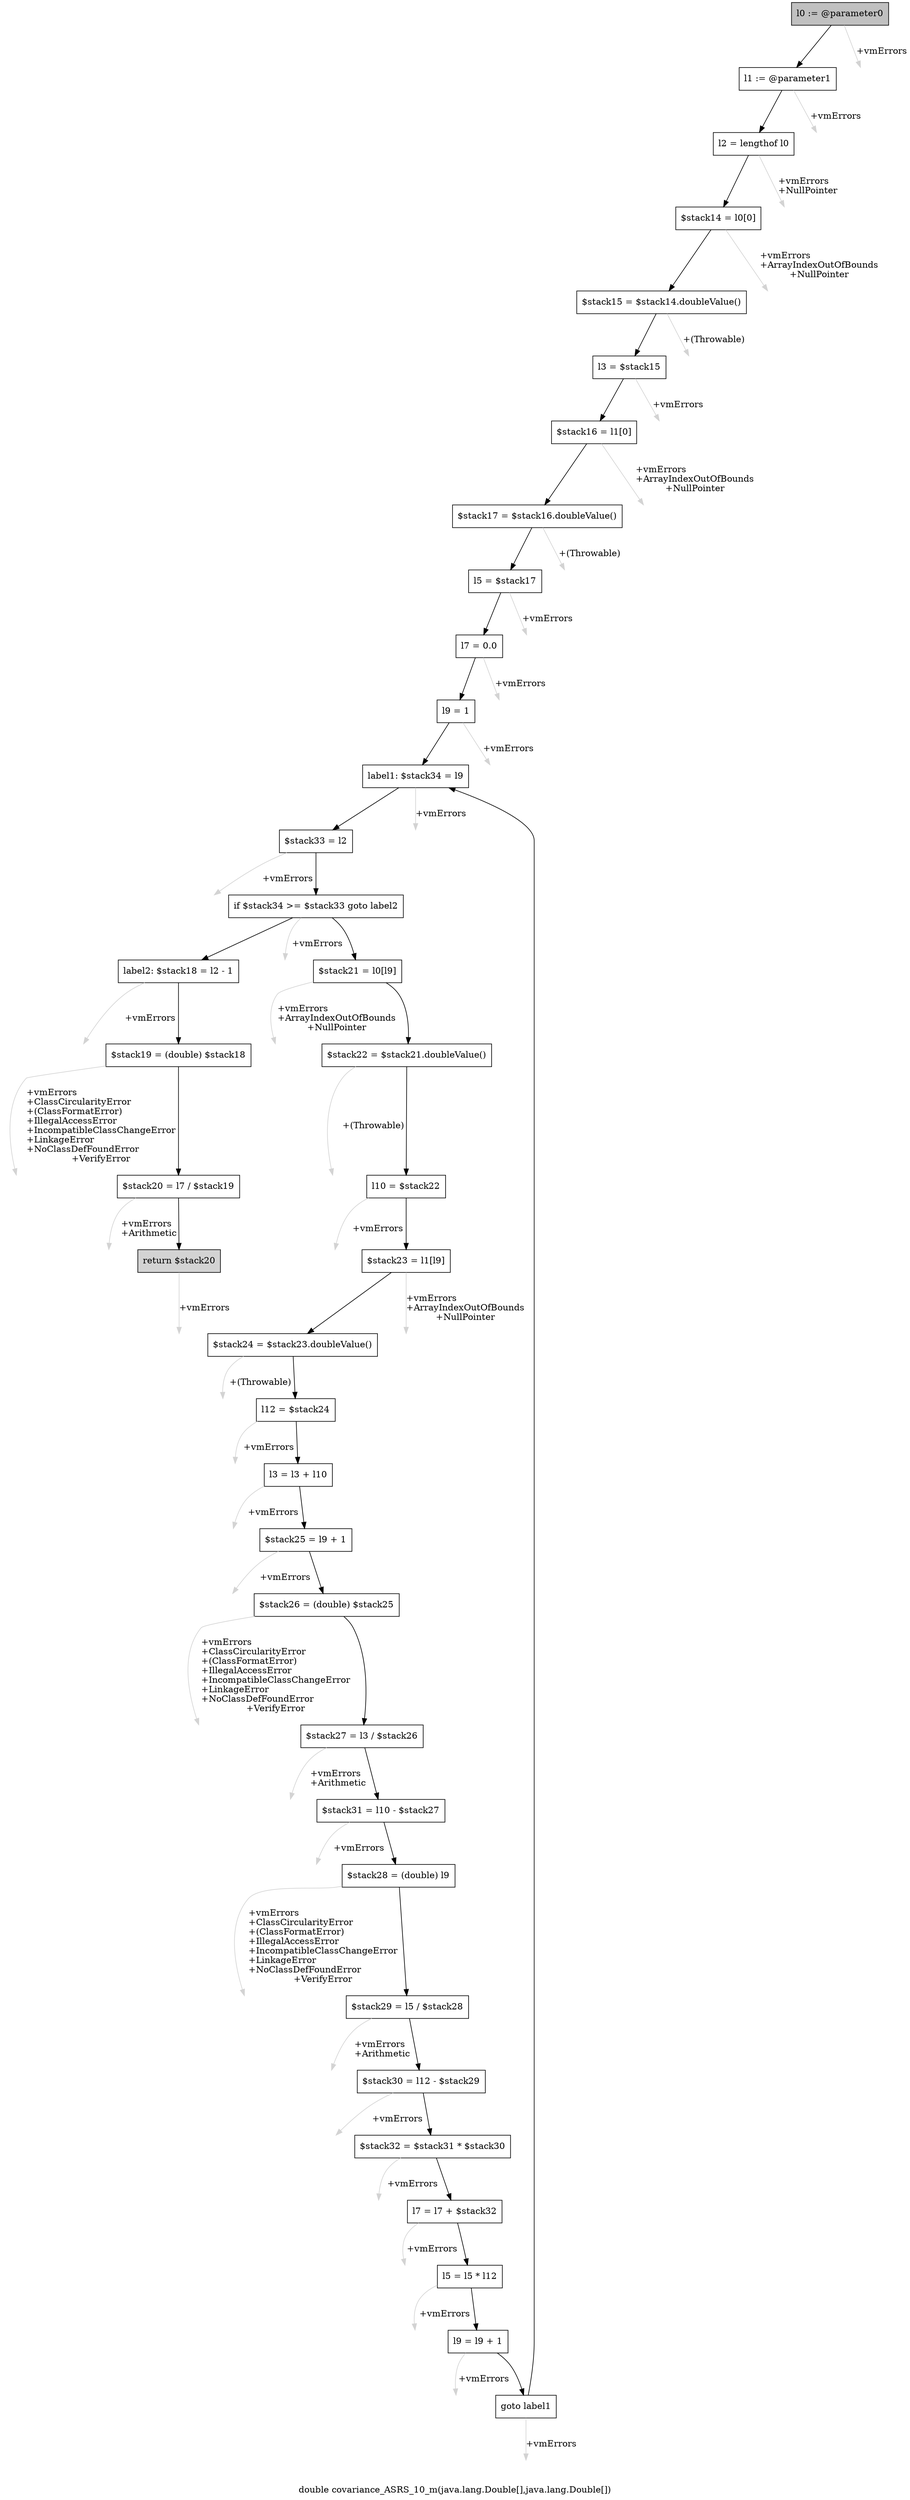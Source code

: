 digraph "double covariance_ASRS_10_m(java.lang.Double[],java.lang.Double[])" {
    label="double covariance_ASRS_10_m(java.lang.Double[],java.lang.Double[])";
    node [shape=box];
    "0" [style=filled,fillcolor=gray,label="l0 := @parameter0",];
    "1" [label="l1 := @parameter1",];
    "0"->"1" [color=black,];
    "37" [style=invis,label="Esc",];
    "0"->"37" [color=lightgray,label="\l+vmErrors",];
    "2" [label="l2 = lengthof l0",];
    "1"->"2" [color=black,];
    "38" [style=invis,label="Esc",];
    "1"->"38" [color=lightgray,label="\l+vmErrors",];
    "3" [label="$stack14 = l0[0]",];
    "2"->"3" [color=black,];
    "39" [style=invis,label="Esc",];
    "2"->"39" [color=lightgray,label="\l+vmErrors\l+NullPointer",];
    "4" [label="$stack15 = $stack14.doubleValue()",];
    "3"->"4" [color=black,];
    "40" [style=invis,label="Esc",];
    "3"->"40" [color=lightgray,label="\l+vmErrors\l+ArrayIndexOutOfBounds\l+NullPointer",];
    "5" [label="l3 = $stack15",];
    "4"->"5" [color=black,];
    "41" [style=invis,label="Esc",];
    "4"->"41" [color=lightgray,label="\l+(Throwable)",];
    "6" [label="$stack16 = l1[0]",];
    "5"->"6" [color=black,];
    "42" [style=invis,label="Esc",];
    "5"->"42" [color=lightgray,label="\l+vmErrors",];
    "7" [label="$stack17 = $stack16.doubleValue()",];
    "6"->"7" [color=black,];
    "43" [style=invis,label="Esc",];
    "6"->"43" [color=lightgray,label="\l+vmErrors\l+ArrayIndexOutOfBounds\l+NullPointer",];
    "8" [label="l5 = $stack17",];
    "7"->"8" [color=black,];
    "44" [style=invis,label="Esc",];
    "7"->"44" [color=lightgray,label="\l+(Throwable)",];
    "9" [label="l7 = 0.0",];
    "8"->"9" [color=black,];
    "45" [style=invis,label="Esc",];
    "8"->"45" [color=lightgray,label="\l+vmErrors",];
    "10" [label="l9 = 1",];
    "9"->"10" [color=black,];
    "46" [style=invis,label="Esc",];
    "9"->"46" [color=lightgray,label="\l+vmErrors",];
    "11" [label="label1: $stack34 = l9",];
    "10"->"11" [color=black,];
    "47" [style=invis,label="Esc",];
    "10"->"47" [color=lightgray,label="\l+vmErrors",];
    "12" [label="$stack33 = l2",];
    "11"->"12" [color=black,];
    "48" [style=invis,label="Esc",];
    "11"->"48" [color=lightgray,label="\l+vmErrors",];
    "13" [label="if $stack34 >= $stack33 goto label2",];
    "12"->"13" [color=black,];
    "49" [style=invis,label="Esc",];
    "12"->"49" [color=lightgray,label="\l+vmErrors",];
    "14" [label="$stack21 = l0[l9]",];
    "13"->"14" [color=black,];
    "33" [label="label2: $stack18 = l2 - 1",];
    "13"->"33" [color=black,];
    "50" [style=invis,label="Esc",];
    "13"->"50" [color=lightgray,label="\l+vmErrors",];
    "15" [label="$stack22 = $stack21.doubleValue()",];
    "14"->"15" [color=black,];
    "51" [style=invis,label="Esc",];
    "14"->"51" [color=lightgray,label="\l+vmErrors\l+ArrayIndexOutOfBounds\l+NullPointer",];
    "16" [label="l10 = $stack22",];
    "15"->"16" [color=black,];
    "52" [style=invis,label="Esc",];
    "15"->"52" [color=lightgray,label="\l+(Throwable)",];
    "17" [label="$stack23 = l1[l9]",];
    "16"->"17" [color=black,];
    "53" [style=invis,label="Esc",];
    "16"->"53" [color=lightgray,label="\l+vmErrors",];
    "18" [label="$stack24 = $stack23.doubleValue()",];
    "17"->"18" [color=black,];
    "54" [style=invis,label="Esc",];
    "17"->"54" [color=lightgray,label="\l+vmErrors\l+ArrayIndexOutOfBounds\l+NullPointer",];
    "19" [label="l12 = $stack24",];
    "18"->"19" [color=black,];
    "55" [style=invis,label="Esc",];
    "18"->"55" [color=lightgray,label="\l+(Throwable)",];
    "20" [label="l3 = l3 + l10",];
    "19"->"20" [color=black,];
    "56" [style=invis,label="Esc",];
    "19"->"56" [color=lightgray,label="\l+vmErrors",];
    "21" [label="$stack25 = l9 + 1",];
    "20"->"21" [color=black,];
    "57" [style=invis,label="Esc",];
    "20"->"57" [color=lightgray,label="\l+vmErrors",];
    "22" [label="$stack26 = (double) $stack25",];
    "21"->"22" [color=black,];
    "58" [style=invis,label="Esc",];
    "21"->"58" [color=lightgray,label="\l+vmErrors",];
    "23" [label="$stack27 = l3 / $stack26",];
    "22"->"23" [color=black,];
    "59" [style=invis,label="Esc",];
    "22"->"59" [color=lightgray,label="\l+vmErrors\l+ClassCircularityError\l+(ClassFormatError)\l+IllegalAccessError\l+IncompatibleClassChangeError\l+LinkageError\l+NoClassDefFoundError\l+VerifyError",];
    "24" [label="$stack31 = l10 - $stack27",];
    "23"->"24" [color=black,];
    "60" [style=invis,label="Esc",];
    "23"->"60" [color=lightgray,label="\l+vmErrors\l+Arithmetic",];
    "25" [label="$stack28 = (double) l9",];
    "24"->"25" [color=black,];
    "61" [style=invis,label="Esc",];
    "24"->"61" [color=lightgray,label="\l+vmErrors",];
    "26" [label="$stack29 = l5 / $stack28",];
    "25"->"26" [color=black,];
    "62" [style=invis,label="Esc",];
    "25"->"62" [color=lightgray,label="\l+vmErrors\l+ClassCircularityError\l+(ClassFormatError)\l+IllegalAccessError\l+IncompatibleClassChangeError\l+LinkageError\l+NoClassDefFoundError\l+VerifyError",];
    "27" [label="$stack30 = l12 - $stack29",];
    "26"->"27" [color=black,];
    "63" [style=invis,label="Esc",];
    "26"->"63" [color=lightgray,label="\l+vmErrors\l+Arithmetic",];
    "28" [label="$stack32 = $stack31 * $stack30",];
    "27"->"28" [color=black,];
    "64" [style=invis,label="Esc",];
    "27"->"64" [color=lightgray,label="\l+vmErrors",];
    "29" [label="l7 = l7 + $stack32",];
    "28"->"29" [color=black,];
    "65" [style=invis,label="Esc",];
    "28"->"65" [color=lightgray,label="\l+vmErrors",];
    "30" [label="l5 = l5 * l12",];
    "29"->"30" [color=black,];
    "66" [style=invis,label="Esc",];
    "29"->"66" [color=lightgray,label="\l+vmErrors",];
    "31" [label="l9 = l9 + 1",];
    "30"->"31" [color=black,];
    "67" [style=invis,label="Esc",];
    "30"->"67" [color=lightgray,label="\l+vmErrors",];
    "32" [label="goto label1",];
    "31"->"32" [color=black,];
    "68" [style=invis,label="Esc",];
    "31"->"68" [color=lightgray,label="\l+vmErrors",];
    "32"->"11" [color=black,];
    "69" [style=invis,label="Esc",];
    "32"->"69" [color=lightgray,label="\l+vmErrors",];
    "34" [label="$stack19 = (double) $stack18",];
    "33"->"34" [color=black,];
    "70" [style=invis,label="Esc",];
    "33"->"70" [color=lightgray,label="\l+vmErrors",];
    "35" [label="$stack20 = l7 / $stack19",];
    "34"->"35" [color=black,];
    "71" [style=invis,label="Esc",];
    "34"->"71" [color=lightgray,label="\l+vmErrors\l+ClassCircularityError\l+(ClassFormatError)\l+IllegalAccessError\l+IncompatibleClassChangeError\l+LinkageError\l+NoClassDefFoundError\l+VerifyError",];
    "36" [style=filled,fillcolor=lightgray,label="return $stack20",];
    "35"->"36" [color=black,];
    "72" [style=invis,label="Esc",];
    "35"->"72" [color=lightgray,label="\l+vmErrors\l+Arithmetic",];
    "73" [style=invis,label="Esc",];
    "36"->"73" [color=lightgray,label="\l+vmErrors",];
}
